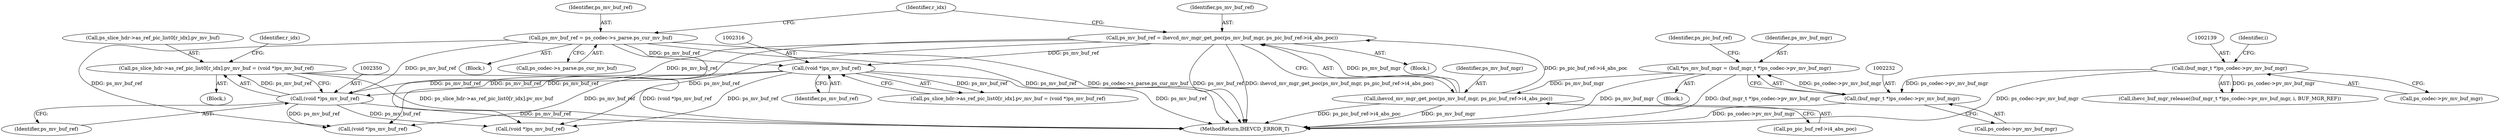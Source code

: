 digraph "0_Android_a1424724a00d62ac5efa0e27953eed66850d662f@array" {
"1002341" [label="(Call,ps_slice_hdr->as_ref_pic_list0[r_idx].pv_mv_buf = (void *)ps_mv_buf_ref)"];
"1002349" [label="(Call,(void *)ps_mv_buf_ref)"];
"1002257" [label="(Call,ps_mv_buf_ref = ps_codec->s_parse.ps_cur_mv_buf)"];
"1002315" [label="(Call,(void *)ps_mv_buf_ref)"];
"1002266" [label="(Call,ps_mv_buf_ref = ihevcd_mv_mgr_get_poc(ps_mv_buf_mgr, ps_pic_buf_ref->i4_abs_poc))"];
"1002268" [label="(Call,ihevcd_mv_mgr_get_poc(ps_mv_buf_mgr, ps_pic_buf_ref->i4_abs_poc))"];
"1002229" [label="(Call,*ps_mv_buf_mgr = (buf_mgr_t *)ps_codec->pv_mv_buf_mgr)"];
"1002231" [label="(Call,(buf_mgr_t *)ps_codec->pv_mv_buf_mgr)"];
"1002138" [label="(Call,(buf_mgr_t *)ps_codec->pv_mv_buf_mgr)"];
"1002233" [label="(Call,ps_codec->pv_mv_buf_mgr)"];
"1002315" [label="(Call,(void *)ps_mv_buf_ref)"];
"1002247" [label="(Block,)"];
"1002275" [label="(Identifier,r_idx)"];
"1002140" [label="(Call,ps_codec->pv_mv_buf_mgr)"];
"1002137" [label="(Call,ihevc_buf_mgr_release((buf_mgr_t *)ps_codec->pv_mv_buf_mgr, i, BUF_MGR_REF))"];
"1002230" [label="(Identifier,ps_mv_buf_mgr)"];
"1002270" [label="(Call,ps_pic_buf_ref->i4_abs_poc)"];
"1002258" [label="(Identifier,ps_mv_buf_ref)"];
"1002231" [label="(Call,(buf_mgr_t *)ps_codec->pv_mv_buf_mgr)"];
"1002266" [label="(Call,ps_mv_buf_ref = ihevcd_mv_mgr_get_poc(ps_mv_buf_mgr, ps_pic_buf_ref->i4_abs_poc))"];
"1002229" [label="(Call,*ps_mv_buf_mgr = (buf_mgr_t *)ps_codec->pv_mv_buf_mgr)"];
"1002237" [label="(Identifier,ps_pic_buf_ref)"];
"1002269" [label="(Identifier,ps_mv_buf_mgr)"];
"1002268" [label="(Call,ihevcd_mv_mgr_get_poc(ps_mv_buf_mgr, ps_pic_buf_ref->i4_abs_poc))"];
"1002329" [label="(Block,)"];
"1002328" [label="(Identifier,r_idx)"];
"1002307" [label="(Call,ps_slice_hdr->as_ref_pic_list0[r_idx].pv_mv_buf = (void *)ps_mv_buf_ref)"];
"1002265" [label="(Block,)"];
"1002267" [label="(Identifier,ps_mv_buf_ref)"];
"1002317" [label="(Identifier,ps_mv_buf_ref)"];
"1002143" [label="(Identifier,i)"];
"1002349" [label="(Call,(void *)ps_mv_buf_ref)"];
"1002428" [label="(Call,(void *)ps_mv_buf_ref)"];
"1002341" [label="(Call,ps_slice_hdr->as_ref_pic_list0[r_idx].pv_mv_buf = (void *)ps_mv_buf_ref)"];
"1002216" [label="(Block,)"];
"1002394" [label="(Call,(void *)ps_mv_buf_ref)"];
"1002259" [label="(Call,ps_codec->s_parse.ps_cur_mv_buf)"];
"1002617" [label="(MethodReturn,IHEVCD_ERROR_T)"];
"1002351" [label="(Identifier,ps_mv_buf_ref)"];
"1002257" [label="(Call,ps_mv_buf_ref = ps_codec->s_parse.ps_cur_mv_buf)"];
"1002342" [label="(Call,ps_slice_hdr->as_ref_pic_list0[r_idx].pv_mv_buf)"];
"1002138" [label="(Call,(buf_mgr_t *)ps_codec->pv_mv_buf_mgr)"];
"1002341" -> "1002329"  [label="AST: "];
"1002341" -> "1002349"  [label="CFG: "];
"1002342" -> "1002341"  [label="AST: "];
"1002349" -> "1002341"  [label="AST: "];
"1002328" -> "1002341"  [label="CFG: "];
"1002341" -> "1002617"  [label="DDG: ps_slice_hdr->as_ref_pic_list0[r_idx].pv_mv_buf"];
"1002341" -> "1002617"  [label="DDG: (void *)ps_mv_buf_ref"];
"1002349" -> "1002341"  [label="DDG: ps_mv_buf_ref"];
"1002349" -> "1002351"  [label="CFG: "];
"1002350" -> "1002349"  [label="AST: "];
"1002351" -> "1002349"  [label="AST: "];
"1002349" -> "1002617"  [label="DDG: ps_mv_buf_ref"];
"1002257" -> "1002349"  [label="DDG: ps_mv_buf_ref"];
"1002315" -> "1002349"  [label="DDG: ps_mv_buf_ref"];
"1002266" -> "1002349"  [label="DDG: ps_mv_buf_ref"];
"1002349" -> "1002394"  [label="DDG: ps_mv_buf_ref"];
"1002349" -> "1002428"  [label="DDG: ps_mv_buf_ref"];
"1002257" -> "1002247"  [label="AST: "];
"1002257" -> "1002259"  [label="CFG: "];
"1002258" -> "1002257"  [label="AST: "];
"1002259" -> "1002257"  [label="AST: "];
"1002275" -> "1002257"  [label="CFG: "];
"1002257" -> "1002617"  [label="DDG: ps_mv_buf_ref"];
"1002257" -> "1002617"  [label="DDG: ps_codec->s_parse.ps_cur_mv_buf"];
"1002257" -> "1002315"  [label="DDG: ps_mv_buf_ref"];
"1002257" -> "1002394"  [label="DDG: ps_mv_buf_ref"];
"1002257" -> "1002428"  [label="DDG: ps_mv_buf_ref"];
"1002315" -> "1002307"  [label="AST: "];
"1002315" -> "1002317"  [label="CFG: "];
"1002316" -> "1002315"  [label="AST: "];
"1002317" -> "1002315"  [label="AST: "];
"1002307" -> "1002315"  [label="CFG: "];
"1002315" -> "1002617"  [label="DDG: ps_mv_buf_ref"];
"1002315" -> "1002307"  [label="DDG: ps_mv_buf_ref"];
"1002266" -> "1002315"  [label="DDG: ps_mv_buf_ref"];
"1002315" -> "1002394"  [label="DDG: ps_mv_buf_ref"];
"1002315" -> "1002428"  [label="DDG: ps_mv_buf_ref"];
"1002266" -> "1002265"  [label="AST: "];
"1002266" -> "1002268"  [label="CFG: "];
"1002267" -> "1002266"  [label="AST: "];
"1002268" -> "1002266"  [label="AST: "];
"1002275" -> "1002266"  [label="CFG: "];
"1002266" -> "1002617"  [label="DDG: ps_mv_buf_ref"];
"1002266" -> "1002617"  [label="DDG: ihevcd_mv_mgr_get_poc(ps_mv_buf_mgr, ps_pic_buf_ref->i4_abs_poc)"];
"1002268" -> "1002266"  [label="DDG: ps_mv_buf_mgr"];
"1002268" -> "1002266"  [label="DDG: ps_pic_buf_ref->i4_abs_poc"];
"1002266" -> "1002394"  [label="DDG: ps_mv_buf_ref"];
"1002266" -> "1002428"  [label="DDG: ps_mv_buf_ref"];
"1002268" -> "1002270"  [label="CFG: "];
"1002269" -> "1002268"  [label="AST: "];
"1002270" -> "1002268"  [label="AST: "];
"1002268" -> "1002617"  [label="DDG: ps_pic_buf_ref->i4_abs_poc"];
"1002268" -> "1002617"  [label="DDG: ps_mv_buf_mgr"];
"1002229" -> "1002268"  [label="DDG: ps_mv_buf_mgr"];
"1002229" -> "1002216"  [label="AST: "];
"1002229" -> "1002231"  [label="CFG: "];
"1002230" -> "1002229"  [label="AST: "];
"1002231" -> "1002229"  [label="AST: "];
"1002237" -> "1002229"  [label="CFG: "];
"1002229" -> "1002617"  [label="DDG: ps_mv_buf_mgr"];
"1002229" -> "1002617"  [label="DDG: (buf_mgr_t *)ps_codec->pv_mv_buf_mgr"];
"1002231" -> "1002229"  [label="DDG: ps_codec->pv_mv_buf_mgr"];
"1002231" -> "1002233"  [label="CFG: "];
"1002232" -> "1002231"  [label="AST: "];
"1002233" -> "1002231"  [label="AST: "];
"1002231" -> "1002617"  [label="DDG: ps_codec->pv_mv_buf_mgr"];
"1002138" -> "1002231"  [label="DDG: ps_codec->pv_mv_buf_mgr"];
"1002138" -> "1002137"  [label="AST: "];
"1002138" -> "1002140"  [label="CFG: "];
"1002139" -> "1002138"  [label="AST: "];
"1002140" -> "1002138"  [label="AST: "];
"1002143" -> "1002138"  [label="CFG: "];
"1002138" -> "1002617"  [label="DDG: ps_codec->pv_mv_buf_mgr"];
"1002138" -> "1002137"  [label="DDG: ps_codec->pv_mv_buf_mgr"];
}
